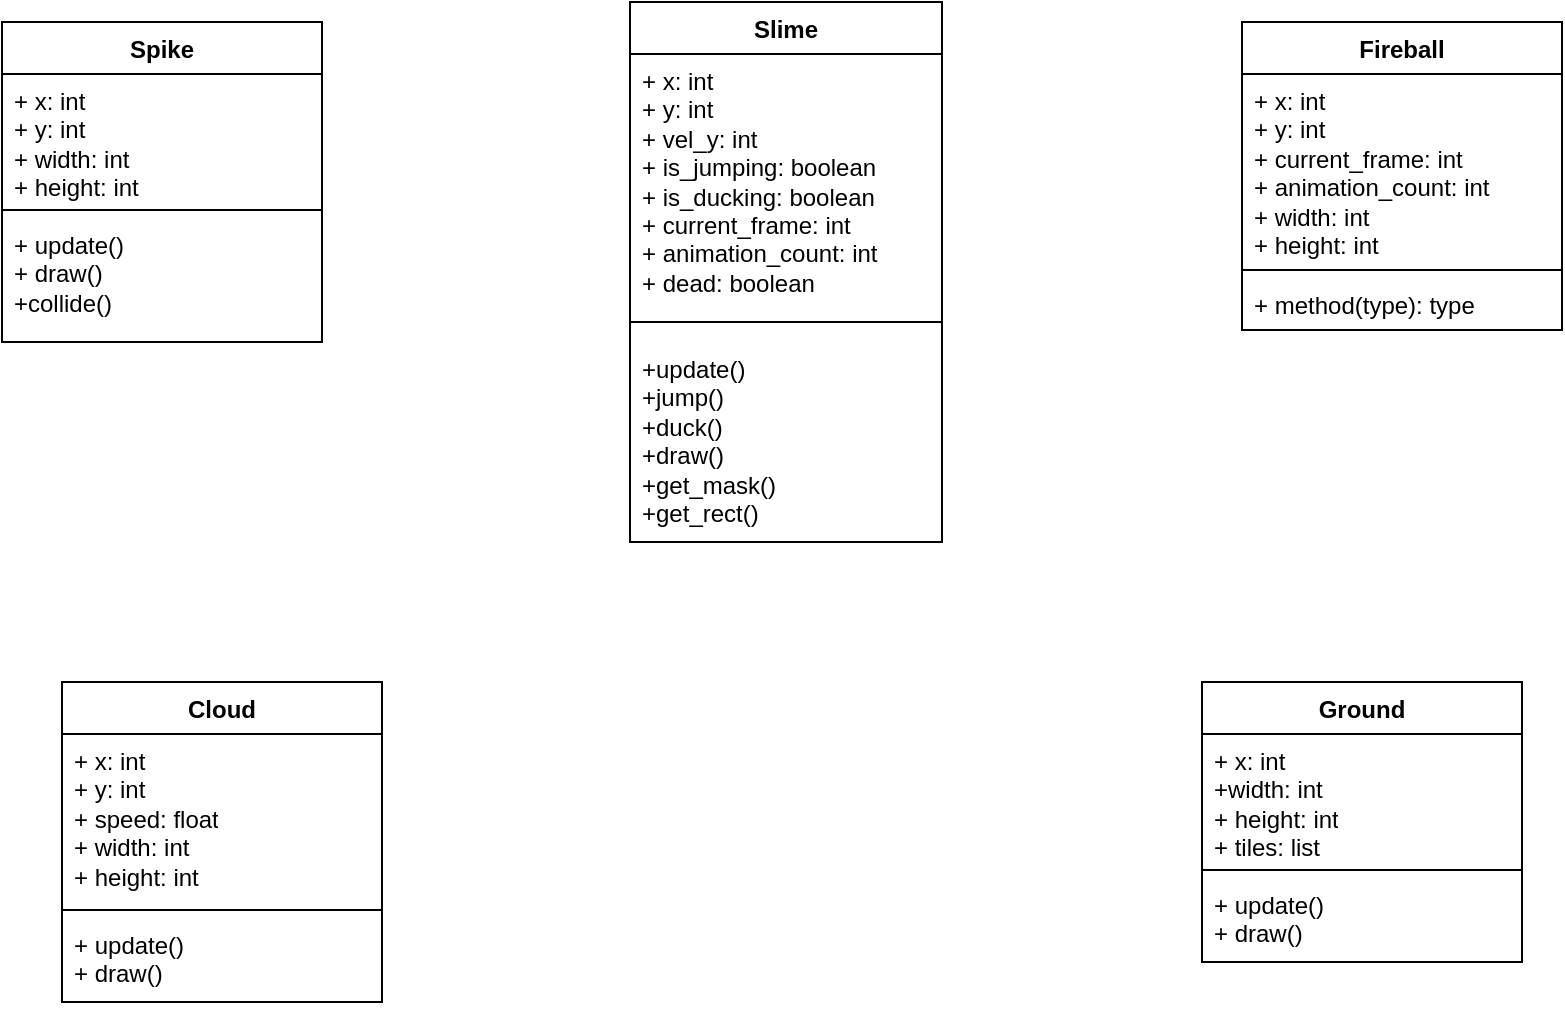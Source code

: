 <mxfile version="26.2.14">
  <diagram name="Stránka-1" id="ap9F0tJDVBkx1FUu4hTe">
    <mxGraphModel dx="1426" dy="743" grid="1" gridSize="10" guides="1" tooltips="1" connect="1" arrows="1" fold="1" page="1" pageScale="1" pageWidth="827" pageHeight="1169" math="0" shadow="0">
      <root>
        <mxCell id="0" />
        <mxCell id="1" parent="0" />
        <mxCell id="FeV5EkLKyiaalTHIH3gV-1" value="Slime" style="swimlane;fontStyle=1;align=center;verticalAlign=top;childLayout=stackLayout;horizontal=1;startSize=26;horizontalStack=0;resizeParent=1;resizeParentMax=0;resizeLast=0;collapsible=1;marginBottom=0;whiteSpace=wrap;html=1;" vertex="1" parent="1">
          <mxGeometry x="334" y="50" width="156" height="270" as="geometry" />
        </mxCell>
        <mxCell id="FeV5EkLKyiaalTHIH3gV-2" value="&lt;div&gt;+ x: int&lt;/div&gt;&lt;div&gt;+ y: int&lt;span style=&quot;white-space: pre;&quot;&gt;&#x9;&lt;/span&gt;&lt;/div&gt;+ vel_y: int&lt;div&gt;+ is_jumping: boolean&lt;/div&gt;&lt;div&gt;+ is_ducking: boolean&lt;/div&gt;&lt;div&gt;+ current_frame: int&lt;/div&gt;&lt;div&gt;+ animation_count: int&lt;/div&gt;&lt;div&gt;+ dead: boolean&lt;/div&gt;" style="text;strokeColor=none;fillColor=none;align=left;verticalAlign=top;spacingLeft=4;spacingRight=4;overflow=hidden;rotatable=0;points=[[0,0.5],[1,0.5]];portConstraint=eastwest;whiteSpace=wrap;html=1;" vertex="1" parent="FeV5EkLKyiaalTHIH3gV-1">
          <mxGeometry y="26" width="156" height="124" as="geometry" />
        </mxCell>
        <mxCell id="FeV5EkLKyiaalTHIH3gV-3" value="" style="line;strokeWidth=1;fillColor=none;align=left;verticalAlign=middle;spacingTop=-1;spacingLeft=3;spacingRight=3;rotatable=0;labelPosition=right;points=[];portConstraint=eastwest;strokeColor=inherit;" vertex="1" parent="FeV5EkLKyiaalTHIH3gV-1">
          <mxGeometry y="150" width="156" height="20" as="geometry" />
        </mxCell>
        <mxCell id="FeV5EkLKyiaalTHIH3gV-4" value="+update()&lt;div&gt;+jump()&lt;/div&gt;&lt;div&gt;+duck()&lt;/div&gt;&lt;div&gt;+draw()&lt;/div&gt;&lt;div&gt;+get_mask()&lt;/div&gt;&lt;div&gt;+get_rect()&lt;/div&gt;" style="text;strokeColor=none;fillColor=none;align=left;verticalAlign=top;spacingLeft=4;spacingRight=4;overflow=hidden;rotatable=0;points=[[0,0.5],[1,0.5]];portConstraint=eastwest;whiteSpace=wrap;html=1;" vertex="1" parent="FeV5EkLKyiaalTHIH3gV-1">
          <mxGeometry y="170" width="156" height="100" as="geometry" />
        </mxCell>
        <mxCell id="FeV5EkLKyiaalTHIH3gV-20" value="Spike" style="swimlane;fontStyle=1;align=center;verticalAlign=top;childLayout=stackLayout;horizontal=1;startSize=26;horizontalStack=0;resizeParent=1;resizeParentMax=0;resizeLast=0;collapsible=1;marginBottom=0;whiteSpace=wrap;html=1;" vertex="1" parent="1">
          <mxGeometry x="20" y="60" width="160" height="160" as="geometry" />
        </mxCell>
        <mxCell id="FeV5EkLKyiaalTHIH3gV-21" value="+ x: int&lt;div&gt;+ y: int&lt;/div&gt;&lt;div&gt;+ width: int&lt;/div&gt;&lt;div&gt;+ height: int&amp;nbsp;&lt;/div&gt;" style="text;strokeColor=none;fillColor=none;align=left;verticalAlign=top;spacingLeft=4;spacingRight=4;overflow=hidden;rotatable=0;points=[[0,0.5],[1,0.5]];portConstraint=eastwest;whiteSpace=wrap;html=1;" vertex="1" parent="FeV5EkLKyiaalTHIH3gV-20">
          <mxGeometry y="26" width="160" height="64" as="geometry" />
        </mxCell>
        <mxCell id="FeV5EkLKyiaalTHIH3gV-22" value="" style="line;strokeWidth=1;fillColor=none;align=left;verticalAlign=middle;spacingTop=-1;spacingLeft=3;spacingRight=3;rotatable=0;labelPosition=right;points=[];portConstraint=eastwest;strokeColor=inherit;" vertex="1" parent="FeV5EkLKyiaalTHIH3gV-20">
          <mxGeometry y="90" width="160" height="8" as="geometry" />
        </mxCell>
        <mxCell id="FeV5EkLKyiaalTHIH3gV-23" value="+ update()&lt;div&gt;+ draw()&lt;/div&gt;&lt;div&gt;+collide()&lt;/div&gt;" style="text;strokeColor=none;fillColor=none;align=left;verticalAlign=top;spacingLeft=4;spacingRight=4;overflow=hidden;rotatable=0;points=[[0,0.5],[1,0.5]];portConstraint=eastwest;whiteSpace=wrap;html=1;" vertex="1" parent="FeV5EkLKyiaalTHIH3gV-20">
          <mxGeometry y="98" width="160" height="62" as="geometry" />
        </mxCell>
        <mxCell id="FeV5EkLKyiaalTHIH3gV-24" value="Fireball" style="swimlane;fontStyle=1;align=center;verticalAlign=top;childLayout=stackLayout;horizontal=1;startSize=26;horizontalStack=0;resizeParent=1;resizeParentMax=0;resizeLast=0;collapsible=1;marginBottom=0;whiteSpace=wrap;html=1;" vertex="1" parent="1">
          <mxGeometry x="640" y="60" width="160" height="154" as="geometry" />
        </mxCell>
        <mxCell id="FeV5EkLKyiaalTHIH3gV-25" value="+ x: int&lt;div&gt;+ y: int&lt;/div&gt;&lt;div&gt;+ current_frame: int&lt;/div&gt;&lt;div&gt;+ animation_count: int&lt;/div&gt;&lt;div&gt;+ width: int&lt;/div&gt;&lt;div&gt;+ height: int&lt;/div&gt;" style="text;strokeColor=none;fillColor=none;align=left;verticalAlign=top;spacingLeft=4;spacingRight=4;overflow=hidden;rotatable=0;points=[[0,0.5],[1,0.5]];portConstraint=eastwest;whiteSpace=wrap;html=1;" vertex="1" parent="FeV5EkLKyiaalTHIH3gV-24">
          <mxGeometry y="26" width="160" height="94" as="geometry" />
        </mxCell>
        <mxCell id="FeV5EkLKyiaalTHIH3gV-26" value="" style="line;strokeWidth=1;fillColor=none;align=left;verticalAlign=middle;spacingTop=-1;spacingLeft=3;spacingRight=3;rotatable=0;labelPosition=right;points=[];portConstraint=eastwest;strokeColor=inherit;" vertex="1" parent="FeV5EkLKyiaalTHIH3gV-24">
          <mxGeometry y="120" width="160" height="8" as="geometry" />
        </mxCell>
        <mxCell id="FeV5EkLKyiaalTHIH3gV-27" value="+ method(type): type" style="text;strokeColor=none;fillColor=none;align=left;verticalAlign=top;spacingLeft=4;spacingRight=4;overflow=hidden;rotatable=0;points=[[0,0.5],[1,0.5]];portConstraint=eastwest;whiteSpace=wrap;html=1;" vertex="1" parent="FeV5EkLKyiaalTHIH3gV-24">
          <mxGeometry y="128" width="160" height="26" as="geometry" />
        </mxCell>
        <mxCell id="FeV5EkLKyiaalTHIH3gV-28" value="Cloud" style="swimlane;fontStyle=1;align=center;verticalAlign=top;childLayout=stackLayout;horizontal=1;startSize=26;horizontalStack=0;resizeParent=1;resizeParentMax=0;resizeLast=0;collapsible=1;marginBottom=0;whiteSpace=wrap;html=1;" vertex="1" parent="1">
          <mxGeometry x="50" y="390" width="160" height="160" as="geometry" />
        </mxCell>
        <mxCell id="FeV5EkLKyiaalTHIH3gV-29" value="+ x: int&lt;div&gt;+ y: int&lt;/div&gt;&lt;div&gt;+ speed: float&lt;/div&gt;&lt;div&gt;+ width: int&lt;/div&gt;&lt;div&gt;+ height: int&lt;/div&gt;" style="text;strokeColor=none;fillColor=none;align=left;verticalAlign=top;spacingLeft=4;spacingRight=4;overflow=hidden;rotatable=0;points=[[0,0.5],[1,0.5]];portConstraint=eastwest;whiteSpace=wrap;html=1;" vertex="1" parent="FeV5EkLKyiaalTHIH3gV-28">
          <mxGeometry y="26" width="160" height="84" as="geometry" />
        </mxCell>
        <mxCell id="FeV5EkLKyiaalTHIH3gV-30" value="" style="line;strokeWidth=1;fillColor=none;align=left;verticalAlign=middle;spacingTop=-1;spacingLeft=3;spacingRight=3;rotatable=0;labelPosition=right;points=[];portConstraint=eastwest;strokeColor=inherit;" vertex="1" parent="FeV5EkLKyiaalTHIH3gV-28">
          <mxGeometry y="110" width="160" height="8" as="geometry" />
        </mxCell>
        <mxCell id="FeV5EkLKyiaalTHIH3gV-31" value="+ update()&lt;div&gt;+ draw()&lt;/div&gt;" style="text;strokeColor=none;fillColor=none;align=left;verticalAlign=top;spacingLeft=4;spacingRight=4;overflow=hidden;rotatable=0;points=[[0,0.5],[1,0.5]];portConstraint=eastwest;whiteSpace=wrap;html=1;" vertex="1" parent="FeV5EkLKyiaalTHIH3gV-28">
          <mxGeometry y="118" width="160" height="42" as="geometry" />
        </mxCell>
        <mxCell id="FeV5EkLKyiaalTHIH3gV-32" value="Ground" style="swimlane;fontStyle=1;align=center;verticalAlign=top;childLayout=stackLayout;horizontal=1;startSize=26;horizontalStack=0;resizeParent=1;resizeParentMax=0;resizeLast=0;collapsible=1;marginBottom=0;whiteSpace=wrap;html=1;" vertex="1" parent="1">
          <mxGeometry x="620" y="390" width="160" height="140" as="geometry" />
        </mxCell>
        <mxCell id="FeV5EkLKyiaalTHIH3gV-33" value="+ x: int&lt;div&gt;+width: int&lt;/div&gt;&lt;div&gt;+ height: int&lt;/div&gt;&lt;div&gt;+ tiles: list&lt;/div&gt;" style="text;strokeColor=none;fillColor=none;align=left;verticalAlign=top;spacingLeft=4;spacingRight=4;overflow=hidden;rotatable=0;points=[[0,0.5],[1,0.5]];portConstraint=eastwest;whiteSpace=wrap;html=1;" vertex="1" parent="FeV5EkLKyiaalTHIH3gV-32">
          <mxGeometry y="26" width="160" height="64" as="geometry" />
        </mxCell>
        <mxCell id="FeV5EkLKyiaalTHIH3gV-34" value="" style="line;strokeWidth=1;fillColor=none;align=left;verticalAlign=middle;spacingTop=-1;spacingLeft=3;spacingRight=3;rotatable=0;labelPosition=right;points=[];portConstraint=eastwest;strokeColor=inherit;" vertex="1" parent="FeV5EkLKyiaalTHIH3gV-32">
          <mxGeometry y="90" width="160" height="8" as="geometry" />
        </mxCell>
        <mxCell id="FeV5EkLKyiaalTHIH3gV-35" value="+ update()&lt;div&gt;+ draw()&lt;/div&gt;" style="text;strokeColor=none;fillColor=none;align=left;verticalAlign=top;spacingLeft=4;spacingRight=4;overflow=hidden;rotatable=0;points=[[0,0.5],[1,0.5]];portConstraint=eastwest;whiteSpace=wrap;html=1;" vertex="1" parent="FeV5EkLKyiaalTHIH3gV-32">
          <mxGeometry y="98" width="160" height="42" as="geometry" />
        </mxCell>
      </root>
    </mxGraphModel>
  </diagram>
</mxfile>
